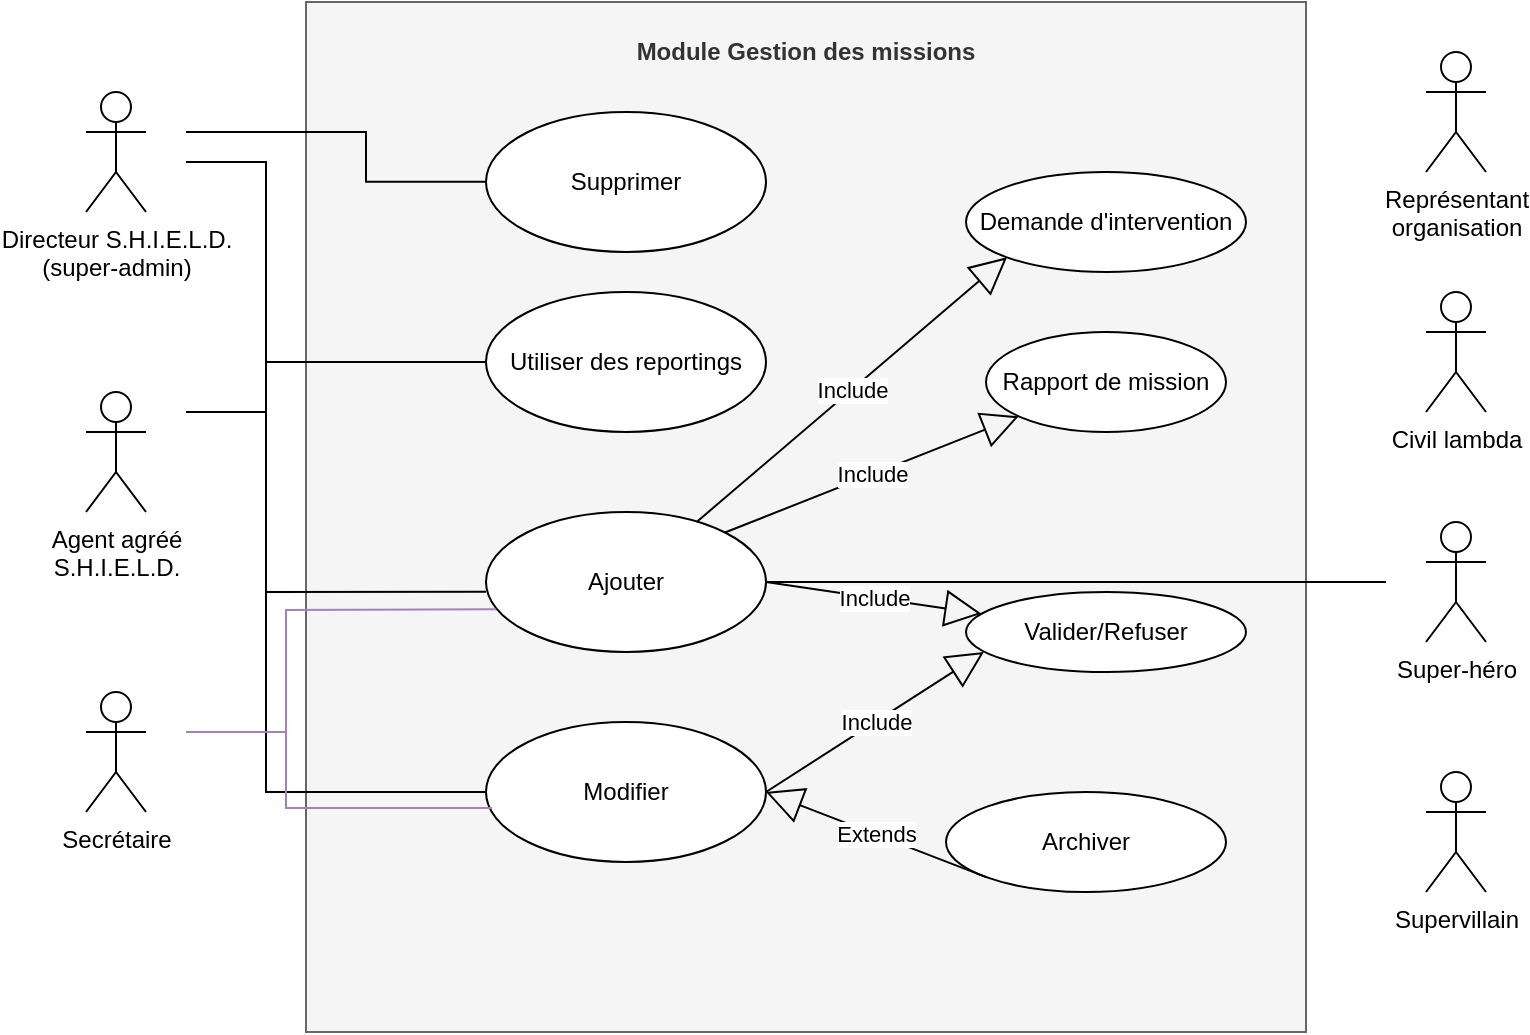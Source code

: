 <mxfile version="13.5.1" type="device"><diagram id="wk11NOPjIedyX6vUJzFq" name="Page-1"><mxGraphModel dx="984" dy="1726" grid="1" gridSize="10" guides="1" tooltips="1" connect="1" arrows="1" fold="1" page="1" pageScale="1" pageWidth="827" pageHeight="1169" math="0" shadow="0"><root><mxCell id="0"/><mxCell id="1" parent="0"/><mxCell id="_q3AAJssdalWWh7pRSW1-19" value="&lt;p style=&quot;margin: 0px ; margin-top: 4px ; text-align: center&quot;&gt;&lt;br&gt;&lt;b&gt;Modul&lt;/b&gt;&lt;b&gt;e Gestion des missions&lt;/b&gt;&lt;/p&gt;" style="verticalAlign=top;align=left;overflow=fill;fontSize=12;fontFamily=Helvetica;html=1;fillColor=#f5f5f5;strokeColor=#666666;fontColor=#333333;" parent="1" vertex="1"><mxGeometry x="210" y="-35" width="500" height="515" as="geometry"/></mxCell><mxCell id="_q3AAJssdalWWh7pRSW1-2" value="Super-héro&lt;br&gt;" style="shape=umlActor;verticalLabelPosition=bottom;verticalAlign=top;html=1;" parent="1" vertex="1"><mxGeometry x="770" y="225" width="30" height="60" as="geometry"/></mxCell><mxCell id="_q3AAJssdalWWh7pRSW1-3" value="Ajouter" style="ellipse;whiteSpace=wrap;html=1;" parent="1" vertex="1"><mxGeometry x="300" y="220" width="140" height="70" as="geometry"/></mxCell><mxCell id="_q3AAJssdalWWh7pRSW1-4" value="Civil lambda" style="shape=umlActor;verticalLabelPosition=bottom;verticalAlign=top;html=1;" parent="1" vertex="1"><mxGeometry x="770" y="110" width="30" height="60" as="geometry"/></mxCell><mxCell id="_q3AAJssdalWWh7pRSW1-5" value="Agent agréé &lt;br&gt;S.H.I.E.L.D." style="shape=umlActor;verticalLabelPosition=bottom;verticalAlign=top;html=1;" parent="1" vertex="1"><mxGeometry x="100" y="160" width="30" height="60" as="geometry"/></mxCell><mxCell id="_q3AAJssdalWWh7pRSW1-6" value="Directeur S.H.I.E.L.D. &lt;br&gt;(super-admin)" style="shape=umlActor;verticalLabelPosition=bottom;verticalAlign=top;html=1;" parent="1" vertex="1"><mxGeometry x="100" y="10" width="30" height="60" as="geometry"/></mxCell><mxCell id="_q3AAJssdalWWh7pRSW1-7" value="Supervillain" style="shape=umlActor;verticalLabelPosition=bottom;verticalAlign=top;html=1;" parent="1" vertex="1"><mxGeometry x="770" y="350" width="30" height="60" as="geometry"/></mxCell><mxCell id="_q3AAJssdalWWh7pRSW1-8" value="Représentant &lt;br&gt;organisation" style="shape=umlActor;verticalLabelPosition=bottom;verticalAlign=top;html=1;" parent="1" vertex="1"><mxGeometry x="770" y="-10" width="30" height="60" as="geometry"/></mxCell><mxCell id="_q3AAJssdalWWh7pRSW1-12" value="Secrétaire" style="shape=umlActor;verticalLabelPosition=bottom;verticalAlign=top;html=1;" parent="1" vertex="1"><mxGeometry x="100" y="310" width="30" height="60" as="geometry"/></mxCell><mxCell id="_q3AAJssdalWWh7pRSW1-20" value="Modifier" style="ellipse;whiteSpace=wrap;html=1;" parent="1" vertex="1"><mxGeometry x="300" y="325" width="140" height="70" as="geometry"/></mxCell><mxCell id="_q3AAJssdalWWh7pRSW1-21" value="Supprimer" style="ellipse;whiteSpace=wrap;html=1;" parent="1" vertex="1"><mxGeometry x="300" y="20" width="140" height="70" as="geometry"/></mxCell><mxCell id="Dsn1GK6tM6d4FESZUS1b-1" value="Utiliser des reportings" style="ellipse;whiteSpace=wrap;html=1;" parent="1" vertex="1"><mxGeometry x="300" y="110" width="140" height="70" as="geometry"/></mxCell><mxCell id="Dsn1GK6tM6d4FESZUS1b-27" value="Include" style="endArrow=block;endSize=16;endFill=0;html=1;exitX=1;exitY=0.5;exitDx=0;exitDy=0;entryX=0.064;entryY=0.75;entryDx=0;entryDy=0;entryPerimeter=0;" parent="1" source="_q3AAJssdalWWh7pRSW1-20" target="EOOVvJ8Ug5cbhsZNM8ds-1" edge="1"><mxGeometry width="160" relative="1" as="geometry"><mxPoint x="480" y="310" as="sourcePoint"/><mxPoint x="553.449" y="307.057" as="targetPoint"/></mxGeometry></mxCell><mxCell id="Dsn1GK6tM6d4FESZUS1b-29" value="Archiver" style="ellipse;whiteSpace=wrap;html=1;" parent="1" vertex="1"><mxGeometry x="530" y="360" width="140" height="50" as="geometry"/></mxCell><mxCell id="Dsn1GK6tM6d4FESZUS1b-30" value="Extends" style="endArrow=block;endSize=16;endFill=0;html=1;entryX=1;entryY=0.5;entryDx=0;entryDy=0;exitX=0;exitY=1;exitDx=0;exitDy=0;" parent="1" source="Dsn1GK6tM6d4FESZUS1b-29" target="_q3AAJssdalWWh7pRSW1-20" edge="1"><mxGeometry width="160" relative="1" as="geometry"><mxPoint x="480" y="310" as="sourcePoint"/><mxPoint x="640" y="310" as="targetPoint"/></mxGeometry></mxCell><mxCell id="Dsn1GK6tM6d4FESZUS1b-45" value="Demande d'intervention" style="ellipse;whiteSpace=wrap;html=1;" parent="1" vertex="1"><mxGeometry x="540" y="50" width="140" height="50" as="geometry"/></mxCell><mxCell id="Dsn1GK6tM6d4FESZUS1b-46" value="Include" style="endArrow=block;endSize=16;endFill=0;html=1;entryX=0;entryY=1;entryDx=0;entryDy=0;" parent="1" source="_q3AAJssdalWWh7pRSW1-3" target="Dsn1GK6tM6d4FESZUS1b-45" edge="1"><mxGeometry width="160" relative="1" as="geometry"><mxPoint x="470" y="-35" as="sourcePoint"/><mxPoint x="730" y="20" as="targetPoint"/></mxGeometry></mxCell><mxCell id="Dsn1GK6tM6d4FESZUS1b-47" value="Rapport de mission" style="ellipse;whiteSpace=wrap;html=1;" parent="1" vertex="1"><mxGeometry x="550" y="130" width="120" height="50" as="geometry"/></mxCell><mxCell id="Dsn1GK6tM6d4FESZUS1b-48" value="Include" style="endArrow=block;endSize=16;endFill=0;html=1;exitX=1;exitY=0;exitDx=0;exitDy=0;" parent="1" source="_q3AAJssdalWWh7pRSW1-3" target="Dsn1GK6tM6d4FESZUS1b-47" edge="1"><mxGeometry width="160" relative="1" as="geometry"><mxPoint x="364.266" y="57.887" as="sourcePoint"/><mxPoint x="560.503" y="-62.678" as="targetPoint"/></mxGeometry></mxCell><mxCell id="se_fvEvuJox2aj1lNBGH-1" value="" style="endArrow=none;html=1;rounded=0;exitX=1;exitY=0.5;exitDx=0;exitDy=0;" parent="1" source="_q3AAJssdalWWh7pRSW1-3" edge="1"><mxGeometry relative="1" as="geometry"><mxPoint x="400" y="69.66" as="sourcePoint"/><mxPoint x="750" y="255" as="targetPoint"/><Array as="points"><mxPoint x="720" y="255"/></Array></mxGeometry></mxCell><mxCell id="3vLAUCGK55jhdJgLxMK7-15" value="" style="endArrow=none;html=1;rounded=0;entryX=0;entryY=0.5;entryDx=0;entryDy=0;" parent="1" target="_q3AAJssdalWWh7pRSW1-20" edge="1"><mxGeometry relative="1" as="geometry"><mxPoint x="150" y="45" as="sourcePoint"/><mxPoint x="300.0" y="339.84" as="targetPoint"/><Array as="points"><mxPoint x="190" y="45"/><mxPoint x="190" y="360"/></Array></mxGeometry></mxCell><mxCell id="3vLAUCGK55jhdJgLxMK7-16" value="" style="endArrow=none;html=1;rounded=0;entryX=0;entryY=0.5;entryDx=0;entryDy=0;" parent="1" edge="1"><mxGeometry relative="1" as="geometry"><mxPoint x="150" y="30" as="sourcePoint"/><mxPoint x="300.0" y="54.84" as="targetPoint"/><Array as="points"><mxPoint x="240" y="30"/><mxPoint x="240" y="54.84"/></Array></mxGeometry></mxCell><mxCell id="3vLAUCGK55jhdJgLxMK7-17" value="" style="endArrow=none;html=1;rounded=0;entryX=0;entryY=0.5;entryDx=0;entryDy=0;" parent="1" edge="1"><mxGeometry relative="1" as="geometry"><mxPoint x="190" y="260" as="sourcePoint"/><mxPoint x="300.0" y="259.84" as="targetPoint"/></mxGeometry></mxCell><mxCell id="3vLAUCGK55jhdJgLxMK7-18" value="" style="endArrow=none;html=1;rounded=0;entryX=0;entryY=0.5;entryDx=0;entryDy=0;" parent="1" target="Dsn1GK6tM6d4FESZUS1b-1" edge="1"><mxGeometry relative="1" as="geometry"><mxPoint x="190" y="145" as="sourcePoint"/><mxPoint x="300" y="140" as="targetPoint"/></mxGeometry></mxCell><mxCell id="3vLAUCGK55jhdJgLxMK7-19" value="" style="endArrow=none;html=1;rounded=0;entryX=0;entryY=0.5;entryDx=0;entryDy=0;" parent="1" target="Dsn1GK6tM6d4FESZUS1b-1" edge="1"><mxGeometry relative="1" as="geometry"><mxPoint x="150" y="170" as="sourcePoint"/><mxPoint x="300" y="145" as="targetPoint"/><Array as="points"><mxPoint x="190" y="170"/><mxPoint x="190" y="145"/></Array></mxGeometry></mxCell><mxCell id="3vLAUCGK55jhdJgLxMK7-20" value="" style="endArrow=none;html=1;rounded=0;entryX=0.036;entryY=0.695;entryDx=0;entryDy=0;strokeColor=#A680B8;entryPerimeter=0;" parent="1" target="_q3AAJssdalWWh7pRSW1-3" edge="1"><mxGeometry relative="1" as="geometry"><mxPoint x="150" y="330" as="sourcePoint"/><mxPoint x="320.503" y="284.589" as="targetPoint"/><Array as="points"><mxPoint x="200" y="330"/><mxPoint x="200" y="269"/></Array></mxGeometry></mxCell><mxCell id="3vLAUCGK55jhdJgLxMK7-21" value="" style="endArrow=none;html=1;rounded=0;entryX=0.021;entryY=0.614;entryDx=0;entryDy=0;strokeColor=#A680B8;entryPerimeter=0;" parent="1" target="_q3AAJssdalWWh7pRSW1-20" edge="1"><mxGeometry relative="1" as="geometry"><mxPoint x="200" y="330" as="sourcePoint"/><mxPoint x="320.503" y="364.589" as="targetPoint"/><Array as="points"><mxPoint x="200" y="368"/></Array></mxGeometry></mxCell><mxCell id="EOOVvJ8Ug5cbhsZNM8ds-1" value="Valider/Refuser" style="ellipse;whiteSpace=wrap;html=1;" parent="1" vertex="1"><mxGeometry x="540" y="260" width="140" height="40" as="geometry"/></mxCell><mxCell id="EOOVvJ8Ug5cbhsZNM8ds-2" value="Include" style="endArrow=block;endSize=16;endFill=0;html=1;exitX=1;exitY=0.5;exitDx=0;exitDy=0;" parent="1" source="_q3AAJssdalWWh7pRSW1-3" target="EOOVvJ8Ug5cbhsZNM8ds-1" edge="1"><mxGeometry width="160" relative="1" as="geometry"><mxPoint x="475" y="160" as="sourcePoint"/><mxPoint x="675" y="110" as="targetPoint"/></mxGeometry></mxCell></root></mxGraphModel></diagram></mxfile>